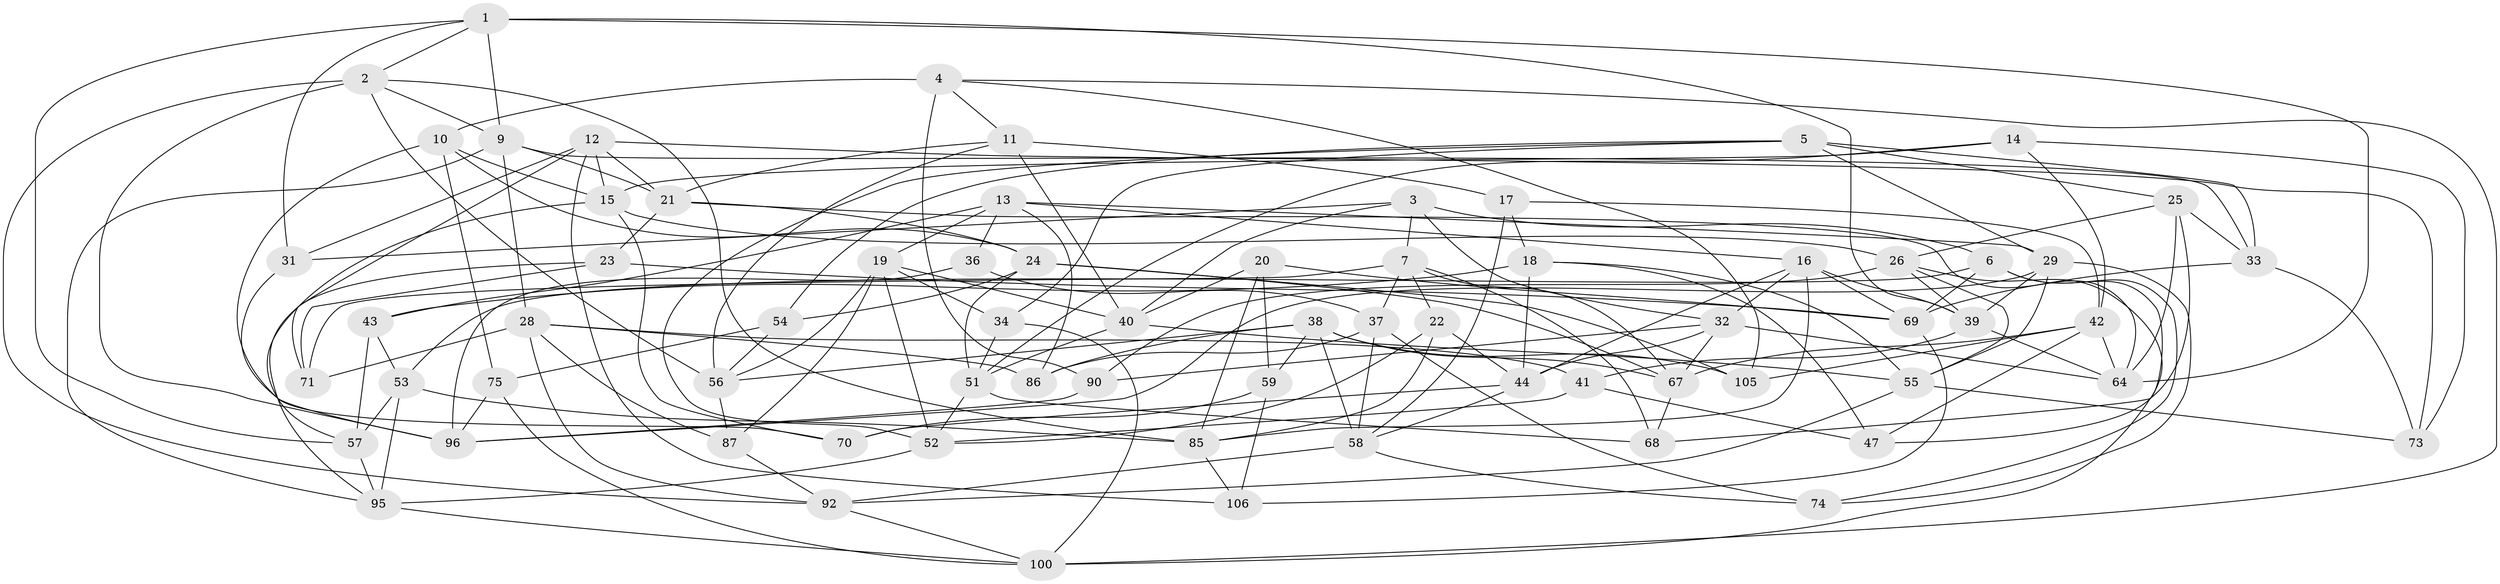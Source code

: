 // Generated by graph-tools (version 1.1) at 2025/24/03/03/25 07:24:25]
// undirected, 69 vertices, 177 edges
graph export_dot {
graph [start="1"]
  node [color=gray90,style=filled];
  1 [super="+61"];
  2 [super="+35"];
  3 [super="+45"];
  4 [super="+8"];
  5 [super="+46"];
  6 [super="+113"];
  7 [super="+98"];
  9 [super="+72"];
  10 [super="+111"];
  11 [super="+83"];
  12 [super="+60"];
  13 [super="+30"];
  14;
  15 [super="+80"];
  16 [super="+27"];
  17 [super="+112"];
  18 [super="+115"];
  19 [super="+76"];
  20;
  21 [super="+82"];
  22;
  23;
  24 [super="+88"];
  25 [super="+50"];
  26 [super="+108"];
  28 [super="+104"];
  29 [super="+66"];
  31;
  32 [super="+49"];
  33 [super="+110"];
  34;
  36;
  37 [super="+114"];
  38 [super="+63"];
  39 [super="+91"];
  40 [super="+48"];
  41;
  42 [super="+84"];
  43;
  44 [super="+94"];
  47;
  51 [super="+103"];
  52 [super="+77"];
  53 [super="+78"];
  54;
  55 [super="+81"];
  56 [super="+62"];
  57 [super="+89"];
  58 [super="+65"];
  59;
  64 [super="+79"];
  67 [super="+97"];
  68;
  69 [super="+102"];
  70;
  71;
  73;
  74;
  75;
  85 [super="+93"];
  86;
  87;
  90;
  92 [super="+99"];
  95 [super="+101"];
  96 [super="+109"];
  100 [super="+107"];
  105;
  106;
  1 -- 2;
  1 -- 9;
  1 -- 57;
  1 -- 64;
  1 -- 39;
  1 -- 31;
  2 -- 96;
  2 -- 92;
  2 -- 56;
  2 -- 9;
  2 -- 85;
  3 -- 32;
  3 -- 40;
  3 -- 6 [weight=2];
  3 -- 31;
  3 -- 7;
  4 -- 90;
  4 -- 100;
  4 -- 11;
  4 -- 105;
  4 -- 10 [weight=2];
  5 -- 54;
  5 -- 29;
  5 -- 25;
  5 -- 33;
  5 -- 34;
  5 -- 52;
  6 -- 74;
  6 -- 69;
  6 -- 53;
  6 -- 47;
  7 -- 68;
  7 -- 71;
  7 -- 37;
  7 -- 22;
  7 -- 67;
  9 -- 33;
  9 -- 28;
  9 -- 21;
  9 -- 95;
  10 -- 75;
  10 -- 24;
  10 -- 70;
  10 -- 15;
  11 -- 40;
  11 -- 17 [weight=2];
  11 -- 56;
  11 -- 21;
  12 -- 21;
  12 -- 31;
  12 -- 73;
  12 -- 106;
  12 -- 71;
  12 -- 15;
  13 -- 16;
  13 -- 29;
  13 -- 86;
  13 -- 43;
  13 -- 36;
  13 -- 19;
  14 -- 73;
  14 -- 15;
  14 -- 51;
  14 -- 42;
  15 -- 70;
  15 -- 57;
  15 -- 26;
  16 -- 44;
  16 -- 32;
  16 -- 39;
  16 -- 85;
  16 -- 69;
  17 -- 18 [weight=2];
  17 -- 42;
  17 -- 58;
  18 -- 47;
  18 -- 43;
  18 -- 44;
  18 -- 55;
  19 -- 87;
  19 -- 40;
  19 -- 56;
  19 -- 34;
  19 -- 52;
  20 -- 40;
  20 -- 85;
  20 -- 59;
  20 -- 69;
  21 -- 64;
  21 -- 23;
  21 -- 24;
  22 -- 52;
  22 -- 44;
  22 -- 85;
  23 -- 69;
  23 -- 71;
  23 -- 95;
  24 -- 67;
  24 -- 51;
  24 -- 105;
  24 -- 54;
  25 -- 68;
  25 -- 33 [weight=2];
  25 -- 64;
  25 -- 26;
  26 -- 39;
  26 -- 90;
  26 -- 55;
  26 -- 100;
  28 -- 41;
  28 -- 71;
  28 -- 87;
  28 -- 86;
  28 -- 92;
  29 -- 39;
  29 -- 96;
  29 -- 74;
  29 -- 55;
  31 -- 96;
  32 -- 64;
  32 -- 90;
  32 -- 67;
  32 -- 44;
  33 -- 73;
  33 -- 69;
  34 -- 51;
  34 -- 100;
  36 -- 96;
  36 -- 37 [weight=2];
  37 -- 74;
  37 -- 58;
  37 -- 86;
  38 -- 56;
  38 -- 59;
  38 -- 105;
  38 -- 86;
  38 -- 58;
  38 -- 67;
  39 -- 41;
  39 -- 64;
  40 -- 51;
  40 -- 55;
  41 -- 47;
  41 -- 52;
  42 -- 105;
  42 -- 47;
  42 -- 64;
  42 -- 67;
  43 -- 57;
  43 -- 53;
  44 -- 70;
  44 -- 58;
  51 -- 52;
  51 -- 68;
  52 -- 95;
  53 -- 85;
  53 -- 95;
  53 -- 57 [weight=2];
  54 -- 75;
  54 -- 56;
  55 -- 73;
  55 -- 92;
  56 -- 87;
  57 -- 95;
  58 -- 92;
  58 -- 74;
  59 -- 70;
  59 -- 106;
  67 -- 68;
  69 -- 106;
  75 -- 100;
  75 -- 96;
  85 -- 106;
  87 -- 92;
  90 -- 96;
  92 -- 100;
  95 -- 100;
}
